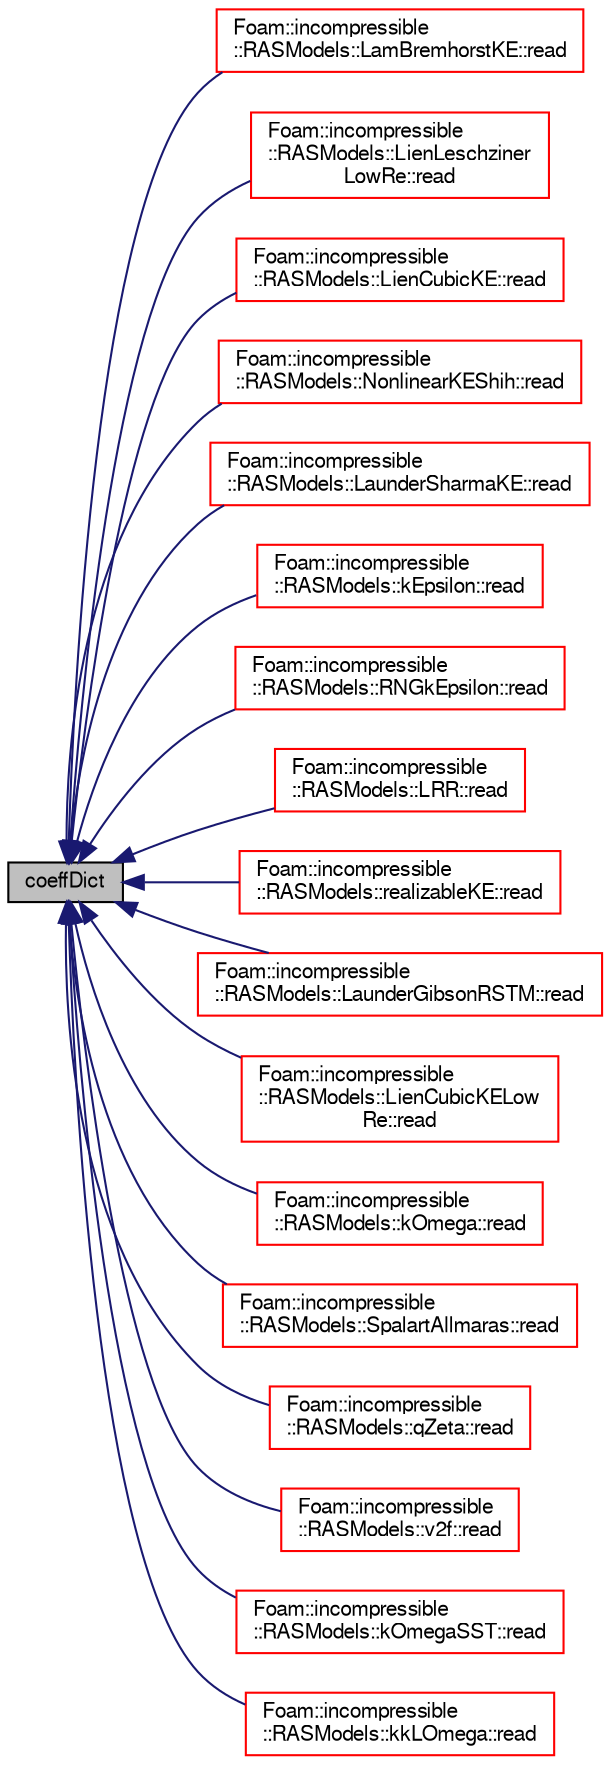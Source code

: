 digraph "coeffDict"
{
  bgcolor="transparent";
  edge [fontname="FreeSans",fontsize="10",labelfontname="FreeSans",labelfontsize="10"];
  node [fontname="FreeSans",fontsize="10",shape=record];
  rankdir="LR";
  Node676 [label="coeffDict",height=0.2,width=0.4,color="black", fillcolor="grey75", style="filled", fontcolor="black"];
  Node676 -> Node677 [dir="back",color="midnightblue",fontsize="10",style="solid",fontname="FreeSans"];
  Node677 [label="Foam::incompressible\l::RASModels::LamBremhorstKE::read",height=0.2,width=0.4,color="red",URL="$a31034.html#af816873151ddb0126e98bb2f914d8ed5",tooltip="Read RASProperties dictionary. "];
  Node676 -> Node679 [dir="back",color="midnightblue",fontsize="10",style="solid",fontname="FreeSans"];
  Node679 [label="Foam::incompressible\l::RASModels::LienLeschziner\lLowRe::read",height=0.2,width=0.4,color="red",URL="$a31058.html#af816873151ddb0126e98bb2f914d8ed5",tooltip="Read RASProperties dictionary. "];
  Node676 -> Node681 [dir="back",color="midnightblue",fontsize="10",style="solid",fontname="FreeSans"];
  Node681 [label="Foam::incompressible\l::RASModels::LienCubicKE::read",height=0.2,width=0.4,color="red",URL="$a31050.html#af816873151ddb0126e98bb2f914d8ed5",tooltip="Read RASProperties dictionary. "];
  Node676 -> Node683 [dir="back",color="midnightblue",fontsize="10",style="solid",fontname="FreeSans"];
  Node683 [label="Foam::incompressible\l::RASModels::NonlinearKEShih::read",height=0.2,width=0.4,color="red",URL="$a31066.html#af816873151ddb0126e98bb2f914d8ed5",tooltip="Read RASProperties dictionary. "];
  Node676 -> Node685 [dir="back",color="midnightblue",fontsize="10",style="solid",fontname="FreeSans"];
  Node685 [label="Foam::incompressible\l::RASModels::LaunderSharmaKE::read",height=0.2,width=0.4,color="red",URL="$a31046.html#af816873151ddb0126e98bb2f914d8ed5",tooltip="Read RASProperties dictionary. "];
  Node676 -> Node687 [dir="back",color="midnightblue",fontsize="10",style="solid",fontname="FreeSans"];
  Node687 [label="Foam::incompressible\l::RASModels::kEpsilon::read",height=0.2,width=0.4,color="red",URL="$a31018.html#af816873151ddb0126e98bb2f914d8ed5",tooltip="Read RASProperties dictionary. "];
  Node676 -> Node689 [dir="back",color="midnightblue",fontsize="10",style="solid",fontname="FreeSans"];
  Node689 [label="Foam::incompressible\l::RASModels::RNGkEpsilon::read",height=0.2,width=0.4,color="red",URL="$a31082.html#af816873151ddb0126e98bb2f914d8ed5",tooltip="Read RASProperties dictionary. "];
  Node676 -> Node691 [dir="back",color="midnightblue",fontsize="10",style="solid",fontname="FreeSans"];
  Node691 [label="Foam::incompressible\l::RASModels::LRR::read",height=0.2,width=0.4,color="red",URL="$a31062.html#af816873151ddb0126e98bb2f914d8ed5",tooltip="Read RASProperties dictionary. "];
  Node676 -> Node693 [dir="back",color="midnightblue",fontsize="10",style="solid",fontname="FreeSans"];
  Node693 [label="Foam::incompressible\l::RASModels::realizableKE::read",height=0.2,width=0.4,color="red",URL="$a31078.html#af816873151ddb0126e98bb2f914d8ed5",tooltip="Read RASProperties dictionary. "];
  Node676 -> Node695 [dir="back",color="midnightblue",fontsize="10",style="solid",fontname="FreeSans"];
  Node695 [label="Foam::incompressible\l::RASModels::LaunderGibsonRSTM::read",height=0.2,width=0.4,color="red",URL="$a31042.html#af816873151ddb0126e98bb2f914d8ed5",tooltip="Read RASProperties dictionary. "];
  Node676 -> Node697 [dir="back",color="midnightblue",fontsize="10",style="solid",fontname="FreeSans"];
  Node697 [label="Foam::incompressible\l::RASModels::LienCubicKELow\lRe::read",height=0.2,width=0.4,color="red",URL="$a31054.html#af816873151ddb0126e98bb2f914d8ed5",tooltip="Read RASProperties dictionary. "];
  Node676 -> Node699 [dir="back",color="midnightblue",fontsize="10",style="solid",fontname="FreeSans"];
  Node699 [label="Foam::incompressible\l::RASModels::kOmega::read",height=0.2,width=0.4,color="red",URL="$a31026.html#af816873151ddb0126e98bb2f914d8ed5",tooltip="Read RASProperties dictionary. "];
  Node676 -> Node701 [dir="back",color="midnightblue",fontsize="10",style="solid",fontname="FreeSans"];
  Node701 [label="Foam::incompressible\l::RASModels::SpalartAllmaras::read",height=0.2,width=0.4,color="red",URL="$a31086.html#af816873151ddb0126e98bb2f914d8ed5",tooltip="Read RASProperties dictionary. "];
  Node676 -> Node704 [dir="back",color="midnightblue",fontsize="10",style="solid",fontname="FreeSans"];
  Node704 [label="Foam::incompressible\l::RASModels::qZeta::read",height=0.2,width=0.4,color="red",URL="$a31070.html#af816873151ddb0126e98bb2f914d8ed5",tooltip="Read RASProperties dictionary. "];
  Node676 -> Node706 [dir="back",color="midnightblue",fontsize="10",style="solid",fontname="FreeSans"];
  Node706 [label="Foam::incompressible\l::RASModels::v2f::read",height=0.2,width=0.4,color="red",URL="$a31090.html#af816873151ddb0126e98bb2f914d8ed5",tooltip="Read RASProperties dictionary. "];
  Node676 -> Node708 [dir="back",color="midnightblue",fontsize="10",style="solid",fontname="FreeSans"];
  Node708 [label="Foam::incompressible\l::RASModels::kOmegaSST::read",height=0.2,width=0.4,color="red",URL="$a31030.html#af816873151ddb0126e98bb2f914d8ed5",tooltip="Read RASProperties dictionary. "];
  Node676 -> Node710 [dir="back",color="midnightblue",fontsize="10",style="solid",fontname="FreeSans"];
  Node710 [label="Foam::incompressible\l::RASModels::kkLOmega::read",height=0.2,width=0.4,color="red",URL="$a31022.html#af816873151ddb0126e98bb2f914d8ed5",tooltip="Read RASProperties dictionary. "];
}
